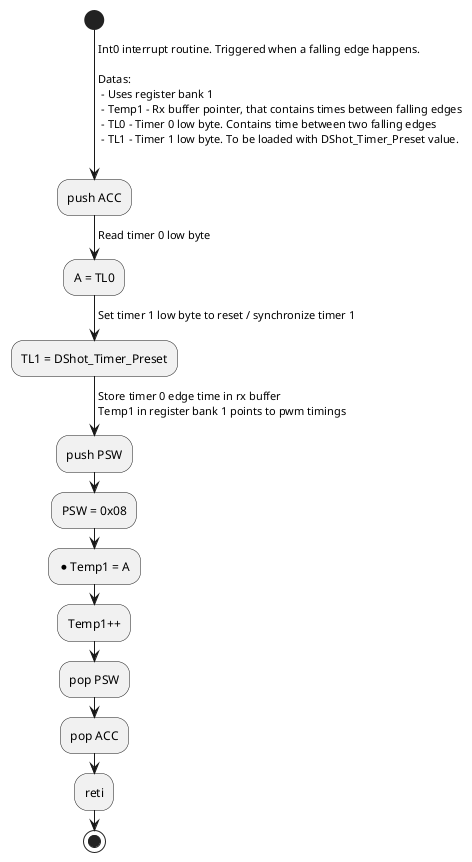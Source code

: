 @startuml 
start
->Int0 interrupt routine. Triggered when a falling edge happens. 

Datas:
 - Uses register bank 1
 - Temp1 - Rx buffer pointer, that contains times between falling edges
 - TL0 - Timer 0 low byte. Contains time between two falling edges
 - TL1 - Timer 1 low byte. To be loaded with DShot_Timer_Preset value. 
 ;
:push ACC;
->Read timer 0 low byte;
:A = TL0;
->Set timer 1 low byte to reset / synchronize timer 1;
:TL1 = DShot_Timer_Preset;
->Store timer 0 edge time in rx buffer
Temp1 in register bank 1 points to pwm timings;
:push PSW;
:PSW = 0x08;
:*Temp1 = A;
:Temp1++;
:pop PSW;
:pop ACC;
:reti;
stop
@enduml


